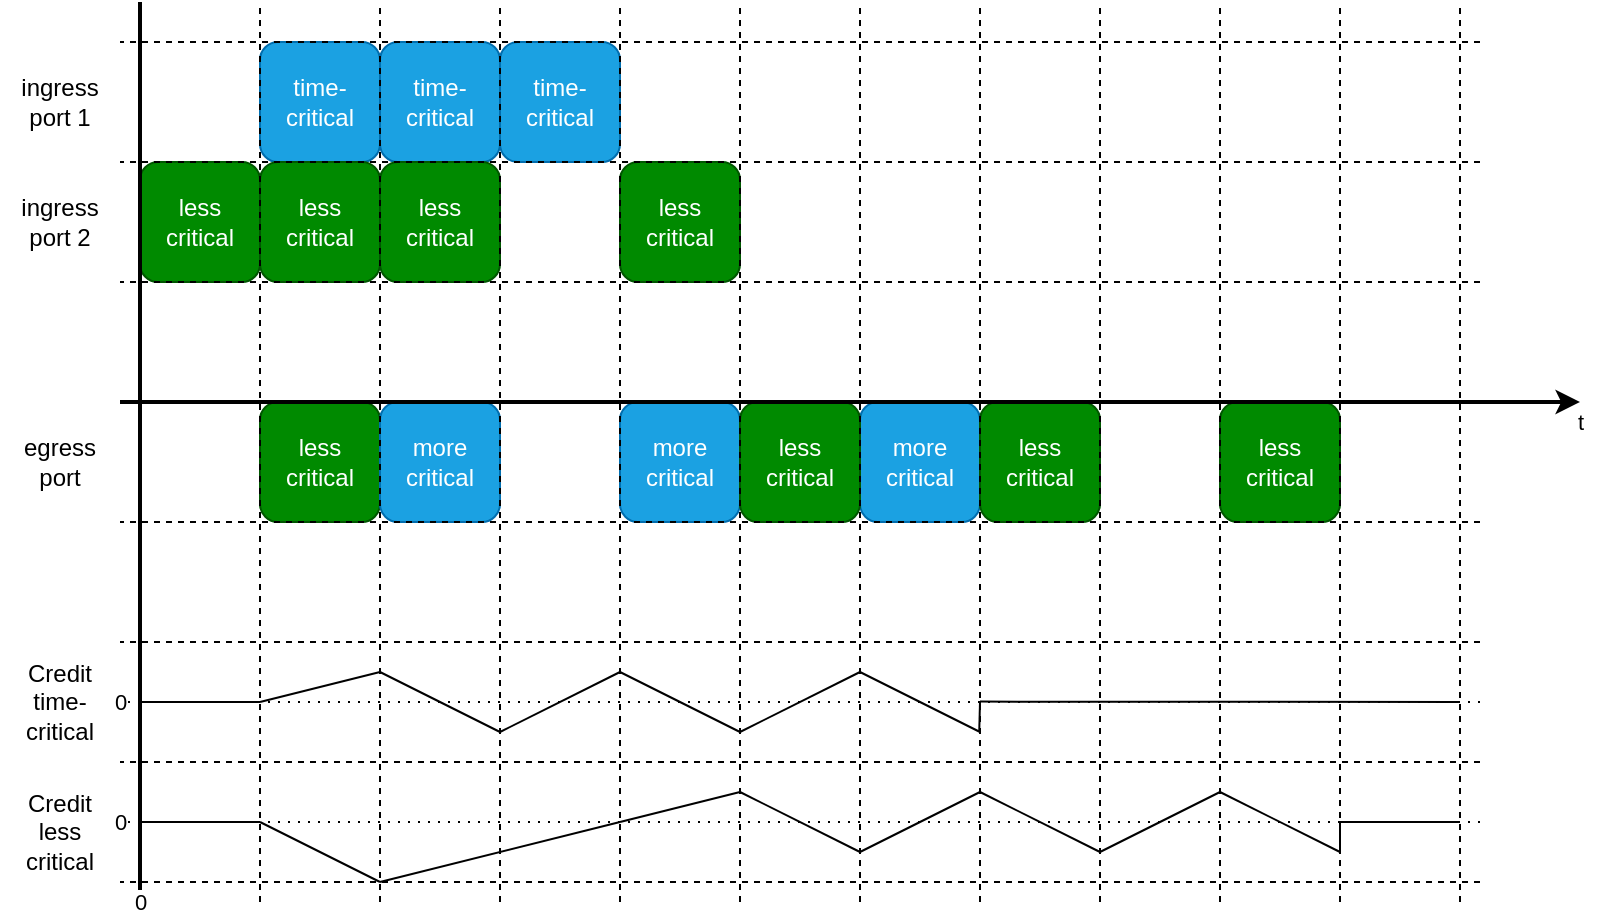 <mxfile>
    <diagram id="zRbqeLraV6NcUAKqtsca" name="Page-1">
        <mxGraphModel dx="992" dy="842" grid="1" gridSize="10" guides="1" tooltips="1" connect="1" arrows="1" fold="1" page="1" pageScale="1" pageWidth="827" pageHeight="1169" math="0" shadow="0">
            <root>
                <mxCell id="0"/>
                <mxCell id="1" parent="0"/>
                <mxCell id="24" value="less critical" style="rounded=1;whiteSpace=wrap;html=1;fillColor=#008a00;fontColor=#ffffff;strokeColor=#005700;" parent="1" vertex="1">
                    <mxGeometry x="80" y="280" width="60" height="60" as="geometry"/>
                </mxCell>
                <mxCell id="25" value="time-critical" style="rounded=1;whiteSpace=wrap;html=1;fillColor=#1ba1e2;fontColor=#ffffff;strokeColor=#006EAF;" parent="1" vertex="1">
                    <mxGeometry x="140" y="220" width="60" height="60" as="geometry"/>
                </mxCell>
                <mxCell id="26" value="ingress port 1" style="text;html=1;strokeColor=none;fillColor=none;align=center;verticalAlign=middle;whiteSpace=wrap;rounded=0;" parent="1" vertex="1">
                    <mxGeometry x="10" y="235" width="60" height="30" as="geometry"/>
                </mxCell>
                <mxCell id="27" value="ingress port 2" style="text;html=1;strokeColor=none;fillColor=none;align=center;verticalAlign=middle;whiteSpace=wrap;rounded=0;" parent="1" vertex="1">
                    <mxGeometry x="10" y="295" width="60" height="30" as="geometry"/>
                </mxCell>
                <mxCell id="29" value="egress port" style="text;html=1;strokeColor=none;fillColor=none;align=center;verticalAlign=middle;whiteSpace=wrap;rounded=0;" parent="1" vertex="1">
                    <mxGeometry x="10" y="415" width="60" height="30" as="geometry"/>
                </mxCell>
                <mxCell id="30" value="time-critical" style="rounded=1;whiteSpace=wrap;html=1;fillColor=#1ba1e2;fontColor=#ffffff;strokeColor=#006EAF;" parent="1" vertex="1">
                    <mxGeometry x="200" y="220" width="60" height="60" as="geometry"/>
                </mxCell>
                <mxCell id="31" value="time-critical" style="rounded=1;whiteSpace=wrap;html=1;fillColor=#1ba1e2;fontColor=#ffffff;strokeColor=#006EAF;" parent="1" vertex="1">
                    <mxGeometry x="260" y="220" width="60" height="60" as="geometry"/>
                </mxCell>
                <mxCell id="32" value="less critical" style="rounded=1;whiteSpace=wrap;html=1;fillColor=#008a00;fontColor=#ffffff;strokeColor=#005700;" parent="1" vertex="1">
                    <mxGeometry x="140" y="280" width="60" height="60" as="geometry"/>
                </mxCell>
                <mxCell id="33" value="less critical" style="rounded=1;whiteSpace=wrap;html=1;fillColor=#008a00;fontColor=#ffffff;strokeColor=#005700;" parent="1" vertex="1">
                    <mxGeometry x="200" y="280" width="60" height="60" as="geometry"/>
                </mxCell>
                <mxCell id="34" value="less critical" style="rounded=1;whiteSpace=wrap;html=1;fillColor=#008a00;fontColor=#ffffff;strokeColor=#005700;" parent="1" vertex="1">
                    <mxGeometry x="320" y="280" width="60" height="60" as="geometry"/>
                </mxCell>
                <mxCell id="37" value="less critical" style="rounded=1;whiteSpace=wrap;html=1;fillColor=#008a00;fontColor=#ffffff;strokeColor=#005700;" parent="1" vertex="1">
                    <mxGeometry x="140" y="400" width="60" height="60" as="geometry"/>
                </mxCell>
                <mxCell id="38" value="more&lt;br&gt;critical" style="rounded=1;whiteSpace=wrap;html=1;fillColor=#1ba1e2;fontColor=#ffffff;strokeColor=#006EAF;" parent="1" vertex="1">
                    <mxGeometry x="200" y="400" width="60" height="60" as="geometry"/>
                </mxCell>
                <mxCell id="39" value="more&lt;br&gt;critical" style="rounded=1;whiteSpace=wrap;html=1;fillColor=#1ba1e2;fontColor=#ffffff;strokeColor=#006EAF;" parent="1" vertex="1">
                    <mxGeometry x="320" y="400" width="60" height="60" as="geometry"/>
                </mxCell>
                <mxCell id="40" value="more&lt;br&gt;critical" style="rounded=1;whiteSpace=wrap;html=1;fillColor=#1ba1e2;fontColor=#ffffff;strokeColor=#006EAF;" parent="1" vertex="1">
                    <mxGeometry x="440" y="400" width="60" height="60" as="geometry"/>
                </mxCell>
                <mxCell id="41" value="less critical" style="rounded=1;whiteSpace=wrap;html=1;fillColor=#008a00;fontColor=#ffffff;strokeColor=#005700;" parent="1" vertex="1">
                    <mxGeometry x="380" y="400" width="60" height="60" as="geometry"/>
                </mxCell>
                <mxCell id="42" value="less critical" style="rounded=1;whiteSpace=wrap;html=1;fillColor=#008a00;fontColor=#ffffff;strokeColor=#005700;" parent="1" vertex="1">
                    <mxGeometry x="500" y="400" width="60" height="60" as="geometry"/>
                </mxCell>
                <mxCell id="43" value="less critical" style="rounded=1;whiteSpace=wrap;html=1;fillColor=#008a00;fontColor=#ffffff;strokeColor=#005700;" parent="1" vertex="1">
                    <mxGeometry x="620" y="400" width="60" height="60" as="geometry"/>
                </mxCell>
                <mxCell id="47" value="t" style="endArrow=classic;html=1;strokeWidth=2;" parent="1" edge="1">
                    <mxGeometry x="1" y="-10" width="50" height="50" relative="1" as="geometry">
                        <mxPoint x="70" y="400" as="sourcePoint"/>
                        <mxPoint x="800" y="400" as="targetPoint"/>
                        <mxPoint as="offset"/>
                    </mxGeometry>
                </mxCell>
                <mxCell id="48" value="0" style="endArrow=none;html=1;strokeWidth=2;" parent="1" edge="1">
                    <mxGeometry x="-1" width="50" height="50" relative="1" as="geometry">
                        <mxPoint x="80" y="650" as="sourcePoint"/>
                        <mxPoint x="80" y="200" as="targetPoint"/>
                        <mxPoint as="offset"/>
                    </mxGeometry>
                </mxCell>
                <mxCell id="49" value="" style="endArrow=none;html=1;dashed=1;" parent="1" edge="1">
                    <mxGeometry x="-1" width="50" height="50" relative="1" as="geometry">
                        <mxPoint x="140" y="650" as="sourcePoint"/>
                        <mxPoint x="140" y="200" as="targetPoint"/>
                        <mxPoint as="offset"/>
                    </mxGeometry>
                </mxCell>
                <mxCell id="50" value="" style="endArrow=none;html=1;dashed=1;" parent="1" edge="1">
                    <mxGeometry x="-1" width="50" height="50" relative="1" as="geometry">
                        <mxPoint x="200" y="650" as="sourcePoint"/>
                        <mxPoint x="200" y="200" as="targetPoint"/>
                        <mxPoint as="offset"/>
                    </mxGeometry>
                </mxCell>
                <mxCell id="51" value="" style="endArrow=none;html=1;dashed=1;" parent="1" edge="1">
                    <mxGeometry x="-1" width="50" height="50" relative="1" as="geometry">
                        <mxPoint x="260" y="650" as="sourcePoint"/>
                        <mxPoint x="260" y="200" as="targetPoint"/>
                        <mxPoint as="offset"/>
                    </mxGeometry>
                </mxCell>
                <mxCell id="52" value="" style="endArrow=none;html=1;dashed=1;" parent="1" edge="1">
                    <mxGeometry width="50" height="50" relative="1" as="geometry">
                        <mxPoint x="750" y="280" as="sourcePoint"/>
                        <mxPoint x="70" y="280" as="targetPoint"/>
                    </mxGeometry>
                </mxCell>
                <mxCell id="53" value="" style="endArrow=none;html=1;dashed=1;" parent="1" edge="1">
                    <mxGeometry width="50" height="50" relative="1" as="geometry">
                        <mxPoint x="750" y="340" as="sourcePoint"/>
                        <mxPoint x="70" y="340" as="targetPoint"/>
                    </mxGeometry>
                </mxCell>
                <mxCell id="54" value="" style="endArrow=none;html=1;dashed=1;" parent="1" edge="1">
                    <mxGeometry width="50" height="50" relative="1" as="geometry">
                        <mxPoint x="750" y="460" as="sourcePoint"/>
                        <mxPoint x="70" y="460" as="targetPoint"/>
                    </mxGeometry>
                </mxCell>
                <mxCell id="55" value="" style="endArrow=none;html=1;dashed=1;" parent="1" edge="1">
                    <mxGeometry width="50" height="50" relative="1" as="geometry">
                        <mxPoint x="750" y="220" as="sourcePoint"/>
                        <mxPoint x="70" y="220" as="targetPoint"/>
                    </mxGeometry>
                </mxCell>
                <mxCell id="56" value="" style="endArrow=none;html=1;dashed=1;" parent="1" edge="1">
                    <mxGeometry x="-1" width="50" height="50" relative="1" as="geometry">
                        <mxPoint x="320" y="650" as="sourcePoint"/>
                        <mxPoint x="320" y="200" as="targetPoint"/>
                        <mxPoint as="offset"/>
                    </mxGeometry>
                </mxCell>
                <mxCell id="57" value="" style="endArrow=none;html=1;dashed=1;" parent="1" edge="1">
                    <mxGeometry x="-1" width="50" height="50" relative="1" as="geometry">
                        <mxPoint x="380" y="650" as="sourcePoint"/>
                        <mxPoint x="380" y="200" as="targetPoint"/>
                        <mxPoint as="offset"/>
                    </mxGeometry>
                </mxCell>
                <mxCell id="58" value="" style="endArrow=none;html=1;dashed=1;" parent="1" edge="1">
                    <mxGeometry x="-1" width="50" height="50" relative="1" as="geometry">
                        <mxPoint x="440" y="650" as="sourcePoint"/>
                        <mxPoint x="440" y="200" as="targetPoint"/>
                        <mxPoint as="offset"/>
                    </mxGeometry>
                </mxCell>
                <mxCell id="59" value="" style="endArrow=none;html=1;dashed=1;" parent="1" edge="1">
                    <mxGeometry x="-1" width="50" height="50" relative="1" as="geometry">
                        <mxPoint x="500" y="650" as="sourcePoint"/>
                        <mxPoint x="500" y="200" as="targetPoint"/>
                        <mxPoint as="offset"/>
                    </mxGeometry>
                </mxCell>
                <mxCell id="60" value="" style="endArrow=none;html=1;dashed=1;" parent="1" edge="1">
                    <mxGeometry x="-1" width="50" height="50" relative="1" as="geometry">
                        <mxPoint x="560" y="650" as="sourcePoint"/>
                        <mxPoint x="560" y="200" as="targetPoint"/>
                        <mxPoint as="offset"/>
                    </mxGeometry>
                </mxCell>
                <mxCell id="61" value="" style="endArrow=none;html=1;dashed=1;" parent="1" edge="1">
                    <mxGeometry x="-1" width="50" height="50" relative="1" as="geometry">
                        <mxPoint x="620" y="650" as="sourcePoint"/>
                        <mxPoint x="620" y="200" as="targetPoint"/>
                        <mxPoint as="offset"/>
                    </mxGeometry>
                </mxCell>
                <mxCell id="62" value="" style="endArrow=none;html=1;dashed=1;" parent="1" edge="1">
                    <mxGeometry x="-1" width="50" height="50" relative="1" as="geometry">
                        <mxPoint x="680" y="650" as="sourcePoint"/>
                        <mxPoint x="680" y="200" as="targetPoint"/>
                        <mxPoint as="offset"/>
                    </mxGeometry>
                </mxCell>
                <mxCell id="63" value="" style="endArrow=none;html=1;dashed=1;" parent="1" edge="1">
                    <mxGeometry x="-1" width="50" height="50" relative="1" as="geometry">
                        <mxPoint x="740" y="650" as="sourcePoint"/>
                        <mxPoint x="740" y="200" as="targetPoint"/>
                        <mxPoint as="offset"/>
                    </mxGeometry>
                </mxCell>
                <mxCell id="66" value="" style="endArrow=none;html=1;dashed=1;" parent="1" edge="1">
                    <mxGeometry width="50" height="50" relative="1" as="geometry">
                        <mxPoint x="750" y="520" as="sourcePoint"/>
                        <mxPoint x="70" y="520" as="targetPoint"/>
                    </mxGeometry>
                </mxCell>
                <mxCell id="68" value="Credit&lt;br&gt;time-critical" style="text;html=1;strokeColor=none;fillColor=none;align=center;verticalAlign=middle;whiteSpace=wrap;rounded=0;" parent="1" vertex="1">
                    <mxGeometry x="10" y="535" width="60" height="30" as="geometry"/>
                </mxCell>
                <mxCell id="70" value="Credit&lt;br&gt;less critical" style="text;html=1;strokeColor=none;fillColor=none;align=center;verticalAlign=middle;whiteSpace=wrap;rounded=0;" parent="1" vertex="1">
                    <mxGeometry x="10" y="600" width="60" height="30" as="geometry"/>
                </mxCell>
                <mxCell id="71" value="" style="endArrow=none;html=1;dashed=1;" parent="1" edge="1">
                    <mxGeometry width="50" height="50" relative="1" as="geometry">
                        <mxPoint x="750" y="580" as="sourcePoint"/>
                        <mxPoint x="70" y="580" as="targetPoint"/>
                    </mxGeometry>
                </mxCell>
                <mxCell id="72" value="" style="endArrow=none;html=1;dashed=1;" parent="1" edge="1">
                    <mxGeometry width="50" height="50" relative="1" as="geometry">
                        <mxPoint x="750" y="640" as="sourcePoint"/>
                        <mxPoint x="70" y="640" as="targetPoint"/>
                    </mxGeometry>
                </mxCell>
                <mxCell id="73" value="0" style="endArrow=none;html=1;dashed=1;dashPattern=1 4;" parent="1" edge="1">
                    <mxGeometry x="1" width="50" height="50" relative="1" as="geometry">
                        <mxPoint x="750" y="550.0" as="sourcePoint"/>
                        <mxPoint x="70" y="550.0" as="targetPoint"/>
                        <mxPoint as="offset"/>
                    </mxGeometry>
                </mxCell>
                <mxCell id="74" value="0" style="endArrow=none;html=1;dashed=1;dashPattern=1 4;" parent="1" edge="1">
                    <mxGeometry x="1" width="50" height="50" relative="1" as="geometry">
                        <mxPoint x="750" y="610.0" as="sourcePoint"/>
                        <mxPoint x="70" y="610.0" as="targetPoint"/>
                        <mxPoint as="offset"/>
                    </mxGeometry>
                </mxCell>
                <mxCell id="78" value="" style="endArrow=none;html=1;startArrow=none;" parent="1" edge="1">
                    <mxGeometry width="50" height="50" relative="1" as="geometry">
                        <mxPoint x="260" y="565" as="sourcePoint"/>
                        <mxPoint x="320" y="535" as="targetPoint"/>
                    </mxGeometry>
                </mxCell>
                <mxCell id="79" value="" style="endArrow=none;html=1;startArrow=none;" parent="1" edge="1">
                    <mxGeometry width="50" height="50" relative="1" as="geometry">
                        <mxPoint x="140" y="610" as="sourcePoint"/>
                        <mxPoint x="200" y="640" as="targetPoint"/>
                    </mxGeometry>
                </mxCell>
                <mxCell id="80" value="" style="endArrow=none;html=1;startArrow=none;" parent="1" edge="1">
                    <mxGeometry width="50" height="50" relative="1" as="geometry">
                        <mxPoint x="320" y="610" as="sourcePoint"/>
                        <mxPoint x="200" y="640" as="targetPoint"/>
                    </mxGeometry>
                </mxCell>
                <mxCell id="85" value="" style="endArrow=none;html=1;startArrow=none;" parent="1" edge="1">
                    <mxGeometry width="50" height="50" relative="1" as="geometry">
                        <mxPoint x="440" y="625" as="sourcePoint"/>
                        <mxPoint x="380" y="595" as="targetPoint"/>
                    </mxGeometry>
                </mxCell>
                <mxCell id="87" value="" style="endArrow=none;html=1;startArrow=none;" parent="1" edge="1">
                    <mxGeometry width="50" height="50" relative="1" as="geometry">
                        <mxPoint x="500" y="595" as="sourcePoint"/>
                        <mxPoint x="440" y="625" as="targetPoint"/>
                    </mxGeometry>
                </mxCell>
                <mxCell id="89" value="" style="endArrow=none;html=1;startArrow=none;" parent="1" edge="1">
                    <mxGeometry width="50" height="50" relative="1" as="geometry">
                        <mxPoint x="140" y="550" as="sourcePoint"/>
                        <mxPoint x="80" y="550" as="targetPoint"/>
                    </mxGeometry>
                </mxCell>
                <mxCell id="90" value="" style="endArrow=none;html=1;startArrow=none;" parent="1" edge="1">
                    <mxGeometry width="50" height="50" relative="1" as="geometry">
                        <mxPoint x="140.0" y="610" as="sourcePoint"/>
                        <mxPoint x="80.0" y="610" as="targetPoint"/>
                    </mxGeometry>
                </mxCell>
                <mxCell id="93" value="" style="endArrow=none;html=1;startArrow=none;" parent="1" edge="1">
                    <mxGeometry width="50" height="50" relative="1" as="geometry">
                        <mxPoint x="499.61" y="565" as="sourcePoint"/>
                        <mxPoint x="500" y="550" as="targetPoint"/>
                    </mxGeometry>
                </mxCell>
                <mxCell id="94" value="" style="endArrow=none;html=1;startArrow=none;" parent="1" edge="1">
                    <mxGeometry width="50" height="50" relative="1" as="geometry">
                        <mxPoint x="740" y="550" as="sourcePoint"/>
                        <mxPoint x="500" y="549.8" as="targetPoint"/>
                    </mxGeometry>
                </mxCell>
                <mxCell id="95" value="" style="endArrow=none;html=1;startArrow=none;" parent="1" edge="1">
                    <mxGeometry width="50" height="50" relative="1" as="geometry">
                        <mxPoint x="140" y="550" as="sourcePoint"/>
                        <mxPoint x="200" y="535" as="targetPoint"/>
                    </mxGeometry>
                </mxCell>
                <mxCell id="96" value="" style="endArrow=none;html=1;startArrow=none;" parent="1" edge="1">
                    <mxGeometry width="50" height="50" relative="1" as="geometry">
                        <mxPoint x="200" y="535" as="sourcePoint"/>
                        <mxPoint x="260" y="565" as="targetPoint"/>
                    </mxGeometry>
                </mxCell>
                <mxCell id="97" value="" style="endArrow=none;html=1;startArrow=none;" parent="1" edge="1">
                    <mxGeometry width="50" height="50" relative="1" as="geometry">
                        <mxPoint x="320" y="535" as="sourcePoint"/>
                        <mxPoint x="380" y="565" as="targetPoint"/>
                    </mxGeometry>
                </mxCell>
                <mxCell id="98" value="" style="endArrow=none;html=1;startArrow=none;" parent="1" edge="1">
                    <mxGeometry width="50" height="50" relative="1" as="geometry">
                        <mxPoint x="380" y="595" as="sourcePoint"/>
                        <mxPoint x="320" y="610" as="targetPoint"/>
                    </mxGeometry>
                </mxCell>
                <mxCell id="99" value="" style="endArrow=none;html=1;startArrow=none;" parent="1" edge="1">
                    <mxGeometry width="50" height="50" relative="1" as="geometry">
                        <mxPoint x="380" y="565" as="sourcePoint"/>
                        <mxPoint x="440" y="535" as="targetPoint"/>
                    </mxGeometry>
                </mxCell>
                <mxCell id="100" value="" style="endArrow=none;html=1;startArrow=none;" parent="1" edge="1">
                    <mxGeometry width="50" height="50" relative="1" as="geometry">
                        <mxPoint x="440" y="535" as="sourcePoint"/>
                        <mxPoint x="500" y="565" as="targetPoint"/>
                    </mxGeometry>
                </mxCell>
                <mxCell id="101" value="" style="endArrow=none;html=1;startArrow=none;" parent="1" edge="1">
                    <mxGeometry width="50" height="50" relative="1" as="geometry">
                        <mxPoint x="560" y="625" as="sourcePoint"/>
                        <mxPoint x="500" y="595" as="targetPoint"/>
                    </mxGeometry>
                </mxCell>
                <mxCell id="102" value="" style="endArrow=none;html=1;startArrow=none;" parent="1" edge="1">
                    <mxGeometry width="50" height="50" relative="1" as="geometry">
                        <mxPoint x="620" y="595" as="sourcePoint"/>
                        <mxPoint x="560" y="625" as="targetPoint"/>
                    </mxGeometry>
                </mxCell>
                <mxCell id="103" value="" style="endArrow=none;html=1;startArrow=none;" parent="1" edge="1">
                    <mxGeometry width="50" height="50" relative="1" as="geometry">
                        <mxPoint x="620" y="595" as="sourcePoint"/>
                        <mxPoint x="680" y="625" as="targetPoint"/>
                    </mxGeometry>
                </mxCell>
                <mxCell id="104" value="" style="endArrow=none;html=1;startArrow=none;" parent="1" edge="1">
                    <mxGeometry width="50" height="50" relative="1" as="geometry">
                        <mxPoint x="680" y="610" as="sourcePoint"/>
                        <mxPoint x="680" y="625" as="targetPoint"/>
                    </mxGeometry>
                </mxCell>
                <mxCell id="105" value="" style="endArrow=none;html=1;startArrow=none;" parent="1" edge="1">
                    <mxGeometry width="50" height="50" relative="1" as="geometry">
                        <mxPoint x="680" y="610" as="sourcePoint"/>
                        <mxPoint x="740" y="610" as="targetPoint"/>
                    </mxGeometry>
                </mxCell>
            </root>
        </mxGraphModel>
    </diagram>
</mxfile>